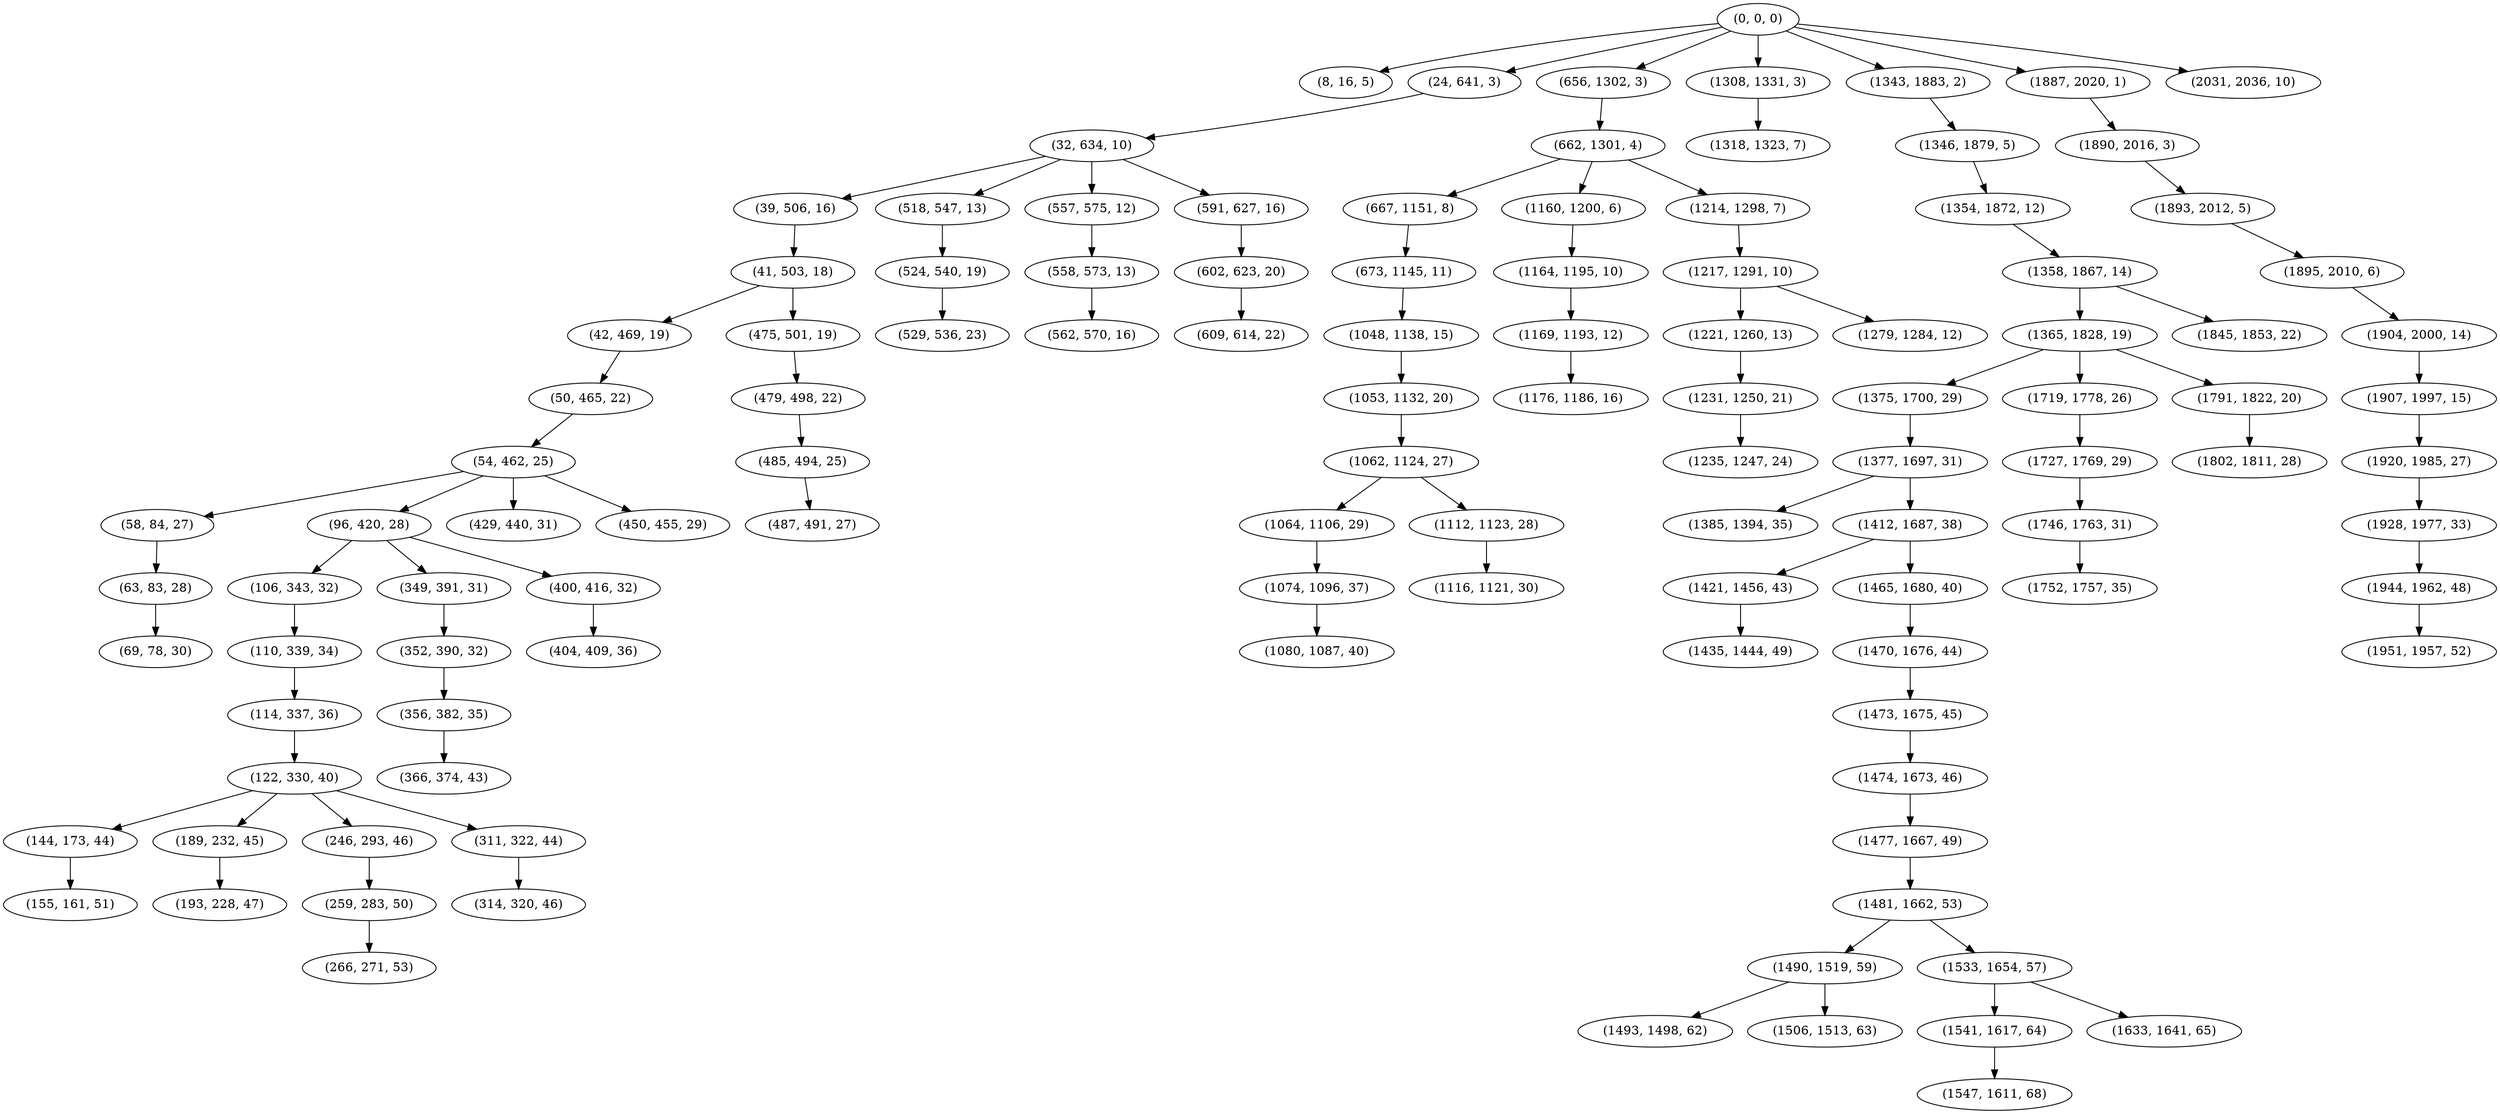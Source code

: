digraph tree {
    "(0, 0, 0)";
    "(8, 16, 5)";
    "(24, 641, 3)";
    "(32, 634, 10)";
    "(39, 506, 16)";
    "(41, 503, 18)";
    "(42, 469, 19)";
    "(50, 465, 22)";
    "(54, 462, 25)";
    "(58, 84, 27)";
    "(63, 83, 28)";
    "(69, 78, 30)";
    "(96, 420, 28)";
    "(106, 343, 32)";
    "(110, 339, 34)";
    "(114, 337, 36)";
    "(122, 330, 40)";
    "(144, 173, 44)";
    "(155, 161, 51)";
    "(189, 232, 45)";
    "(193, 228, 47)";
    "(246, 293, 46)";
    "(259, 283, 50)";
    "(266, 271, 53)";
    "(311, 322, 44)";
    "(314, 320, 46)";
    "(349, 391, 31)";
    "(352, 390, 32)";
    "(356, 382, 35)";
    "(366, 374, 43)";
    "(400, 416, 32)";
    "(404, 409, 36)";
    "(429, 440, 31)";
    "(450, 455, 29)";
    "(475, 501, 19)";
    "(479, 498, 22)";
    "(485, 494, 25)";
    "(487, 491, 27)";
    "(518, 547, 13)";
    "(524, 540, 19)";
    "(529, 536, 23)";
    "(557, 575, 12)";
    "(558, 573, 13)";
    "(562, 570, 16)";
    "(591, 627, 16)";
    "(602, 623, 20)";
    "(609, 614, 22)";
    "(656, 1302, 3)";
    "(662, 1301, 4)";
    "(667, 1151, 8)";
    "(673, 1145, 11)";
    "(1048, 1138, 15)";
    "(1053, 1132, 20)";
    "(1062, 1124, 27)";
    "(1064, 1106, 29)";
    "(1074, 1096, 37)";
    "(1080, 1087, 40)";
    "(1112, 1123, 28)";
    "(1116, 1121, 30)";
    "(1160, 1200, 6)";
    "(1164, 1195, 10)";
    "(1169, 1193, 12)";
    "(1176, 1186, 16)";
    "(1214, 1298, 7)";
    "(1217, 1291, 10)";
    "(1221, 1260, 13)";
    "(1231, 1250, 21)";
    "(1235, 1247, 24)";
    "(1279, 1284, 12)";
    "(1308, 1331, 3)";
    "(1318, 1323, 7)";
    "(1343, 1883, 2)";
    "(1346, 1879, 5)";
    "(1354, 1872, 12)";
    "(1358, 1867, 14)";
    "(1365, 1828, 19)";
    "(1375, 1700, 29)";
    "(1377, 1697, 31)";
    "(1385, 1394, 35)";
    "(1412, 1687, 38)";
    "(1421, 1456, 43)";
    "(1435, 1444, 49)";
    "(1465, 1680, 40)";
    "(1470, 1676, 44)";
    "(1473, 1675, 45)";
    "(1474, 1673, 46)";
    "(1477, 1667, 49)";
    "(1481, 1662, 53)";
    "(1490, 1519, 59)";
    "(1493, 1498, 62)";
    "(1506, 1513, 63)";
    "(1533, 1654, 57)";
    "(1541, 1617, 64)";
    "(1547, 1611, 68)";
    "(1633, 1641, 65)";
    "(1719, 1778, 26)";
    "(1727, 1769, 29)";
    "(1746, 1763, 31)";
    "(1752, 1757, 35)";
    "(1791, 1822, 20)";
    "(1802, 1811, 28)";
    "(1845, 1853, 22)";
    "(1887, 2020, 1)";
    "(1890, 2016, 3)";
    "(1893, 2012, 5)";
    "(1895, 2010, 6)";
    "(1904, 2000, 14)";
    "(1907, 1997, 15)";
    "(1920, 1985, 27)";
    "(1928, 1977, 33)";
    "(1944, 1962, 48)";
    "(1951, 1957, 52)";
    "(2031, 2036, 10)";
    "(0, 0, 0)" -> "(8, 16, 5)";
    "(0, 0, 0)" -> "(24, 641, 3)";
    "(0, 0, 0)" -> "(656, 1302, 3)";
    "(0, 0, 0)" -> "(1308, 1331, 3)";
    "(0, 0, 0)" -> "(1343, 1883, 2)";
    "(0, 0, 0)" -> "(1887, 2020, 1)";
    "(0, 0, 0)" -> "(2031, 2036, 10)";
    "(24, 641, 3)" -> "(32, 634, 10)";
    "(32, 634, 10)" -> "(39, 506, 16)";
    "(32, 634, 10)" -> "(518, 547, 13)";
    "(32, 634, 10)" -> "(557, 575, 12)";
    "(32, 634, 10)" -> "(591, 627, 16)";
    "(39, 506, 16)" -> "(41, 503, 18)";
    "(41, 503, 18)" -> "(42, 469, 19)";
    "(41, 503, 18)" -> "(475, 501, 19)";
    "(42, 469, 19)" -> "(50, 465, 22)";
    "(50, 465, 22)" -> "(54, 462, 25)";
    "(54, 462, 25)" -> "(58, 84, 27)";
    "(54, 462, 25)" -> "(96, 420, 28)";
    "(54, 462, 25)" -> "(429, 440, 31)";
    "(54, 462, 25)" -> "(450, 455, 29)";
    "(58, 84, 27)" -> "(63, 83, 28)";
    "(63, 83, 28)" -> "(69, 78, 30)";
    "(96, 420, 28)" -> "(106, 343, 32)";
    "(96, 420, 28)" -> "(349, 391, 31)";
    "(96, 420, 28)" -> "(400, 416, 32)";
    "(106, 343, 32)" -> "(110, 339, 34)";
    "(110, 339, 34)" -> "(114, 337, 36)";
    "(114, 337, 36)" -> "(122, 330, 40)";
    "(122, 330, 40)" -> "(144, 173, 44)";
    "(122, 330, 40)" -> "(189, 232, 45)";
    "(122, 330, 40)" -> "(246, 293, 46)";
    "(122, 330, 40)" -> "(311, 322, 44)";
    "(144, 173, 44)" -> "(155, 161, 51)";
    "(189, 232, 45)" -> "(193, 228, 47)";
    "(246, 293, 46)" -> "(259, 283, 50)";
    "(259, 283, 50)" -> "(266, 271, 53)";
    "(311, 322, 44)" -> "(314, 320, 46)";
    "(349, 391, 31)" -> "(352, 390, 32)";
    "(352, 390, 32)" -> "(356, 382, 35)";
    "(356, 382, 35)" -> "(366, 374, 43)";
    "(400, 416, 32)" -> "(404, 409, 36)";
    "(475, 501, 19)" -> "(479, 498, 22)";
    "(479, 498, 22)" -> "(485, 494, 25)";
    "(485, 494, 25)" -> "(487, 491, 27)";
    "(518, 547, 13)" -> "(524, 540, 19)";
    "(524, 540, 19)" -> "(529, 536, 23)";
    "(557, 575, 12)" -> "(558, 573, 13)";
    "(558, 573, 13)" -> "(562, 570, 16)";
    "(591, 627, 16)" -> "(602, 623, 20)";
    "(602, 623, 20)" -> "(609, 614, 22)";
    "(656, 1302, 3)" -> "(662, 1301, 4)";
    "(662, 1301, 4)" -> "(667, 1151, 8)";
    "(662, 1301, 4)" -> "(1160, 1200, 6)";
    "(662, 1301, 4)" -> "(1214, 1298, 7)";
    "(667, 1151, 8)" -> "(673, 1145, 11)";
    "(673, 1145, 11)" -> "(1048, 1138, 15)";
    "(1048, 1138, 15)" -> "(1053, 1132, 20)";
    "(1053, 1132, 20)" -> "(1062, 1124, 27)";
    "(1062, 1124, 27)" -> "(1064, 1106, 29)";
    "(1062, 1124, 27)" -> "(1112, 1123, 28)";
    "(1064, 1106, 29)" -> "(1074, 1096, 37)";
    "(1074, 1096, 37)" -> "(1080, 1087, 40)";
    "(1112, 1123, 28)" -> "(1116, 1121, 30)";
    "(1160, 1200, 6)" -> "(1164, 1195, 10)";
    "(1164, 1195, 10)" -> "(1169, 1193, 12)";
    "(1169, 1193, 12)" -> "(1176, 1186, 16)";
    "(1214, 1298, 7)" -> "(1217, 1291, 10)";
    "(1217, 1291, 10)" -> "(1221, 1260, 13)";
    "(1217, 1291, 10)" -> "(1279, 1284, 12)";
    "(1221, 1260, 13)" -> "(1231, 1250, 21)";
    "(1231, 1250, 21)" -> "(1235, 1247, 24)";
    "(1308, 1331, 3)" -> "(1318, 1323, 7)";
    "(1343, 1883, 2)" -> "(1346, 1879, 5)";
    "(1346, 1879, 5)" -> "(1354, 1872, 12)";
    "(1354, 1872, 12)" -> "(1358, 1867, 14)";
    "(1358, 1867, 14)" -> "(1365, 1828, 19)";
    "(1358, 1867, 14)" -> "(1845, 1853, 22)";
    "(1365, 1828, 19)" -> "(1375, 1700, 29)";
    "(1365, 1828, 19)" -> "(1719, 1778, 26)";
    "(1365, 1828, 19)" -> "(1791, 1822, 20)";
    "(1375, 1700, 29)" -> "(1377, 1697, 31)";
    "(1377, 1697, 31)" -> "(1385, 1394, 35)";
    "(1377, 1697, 31)" -> "(1412, 1687, 38)";
    "(1412, 1687, 38)" -> "(1421, 1456, 43)";
    "(1412, 1687, 38)" -> "(1465, 1680, 40)";
    "(1421, 1456, 43)" -> "(1435, 1444, 49)";
    "(1465, 1680, 40)" -> "(1470, 1676, 44)";
    "(1470, 1676, 44)" -> "(1473, 1675, 45)";
    "(1473, 1675, 45)" -> "(1474, 1673, 46)";
    "(1474, 1673, 46)" -> "(1477, 1667, 49)";
    "(1477, 1667, 49)" -> "(1481, 1662, 53)";
    "(1481, 1662, 53)" -> "(1490, 1519, 59)";
    "(1481, 1662, 53)" -> "(1533, 1654, 57)";
    "(1490, 1519, 59)" -> "(1493, 1498, 62)";
    "(1490, 1519, 59)" -> "(1506, 1513, 63)";
    "(1533, 1654, 57)" -> "(1541, 1617, 64)";
    "(1533, 1654, 57)" -> "(1633, 1641, 65)";
    "(1541, 1617, 64)" -> "(1547, 1611, 68)";
    "(1719, 1778, 26)" -> "(1727, 1769, 29)";
    "(1727, 1769, 29)" -> "(1746, 1763, 31)";
    "(1746, 1763, 31)" -> "(1752, 1757, 35)";
    "(1791, 1822, 20)" -> "(1802, 1811, 28)";
    "(1887, 2020, 1)" -> "(1890, 2016, 3)";
    "(1890, 2016, 3)" -> "(1893, 2012, 5)";
    "(1893, 2012, 5)" -> "(1895, 2010, 6)";
    "(1895, 2010, 6)" -> "(1904, 2000, 14)";
    "(1904, 2000, 14)" -> "(1907, 1997, 15)";
    "(1907, 1997, 15)" -> "(1920, 1985, 27)";
    "(1920, 1985, 27)" -> "(1928, 1977, 33)";
    "(1928, 1977, 33)" -> "(1944, 1962, 48)";
    "(1944, 1962, 48)" -> "(1951, 1957, 52)";
}

